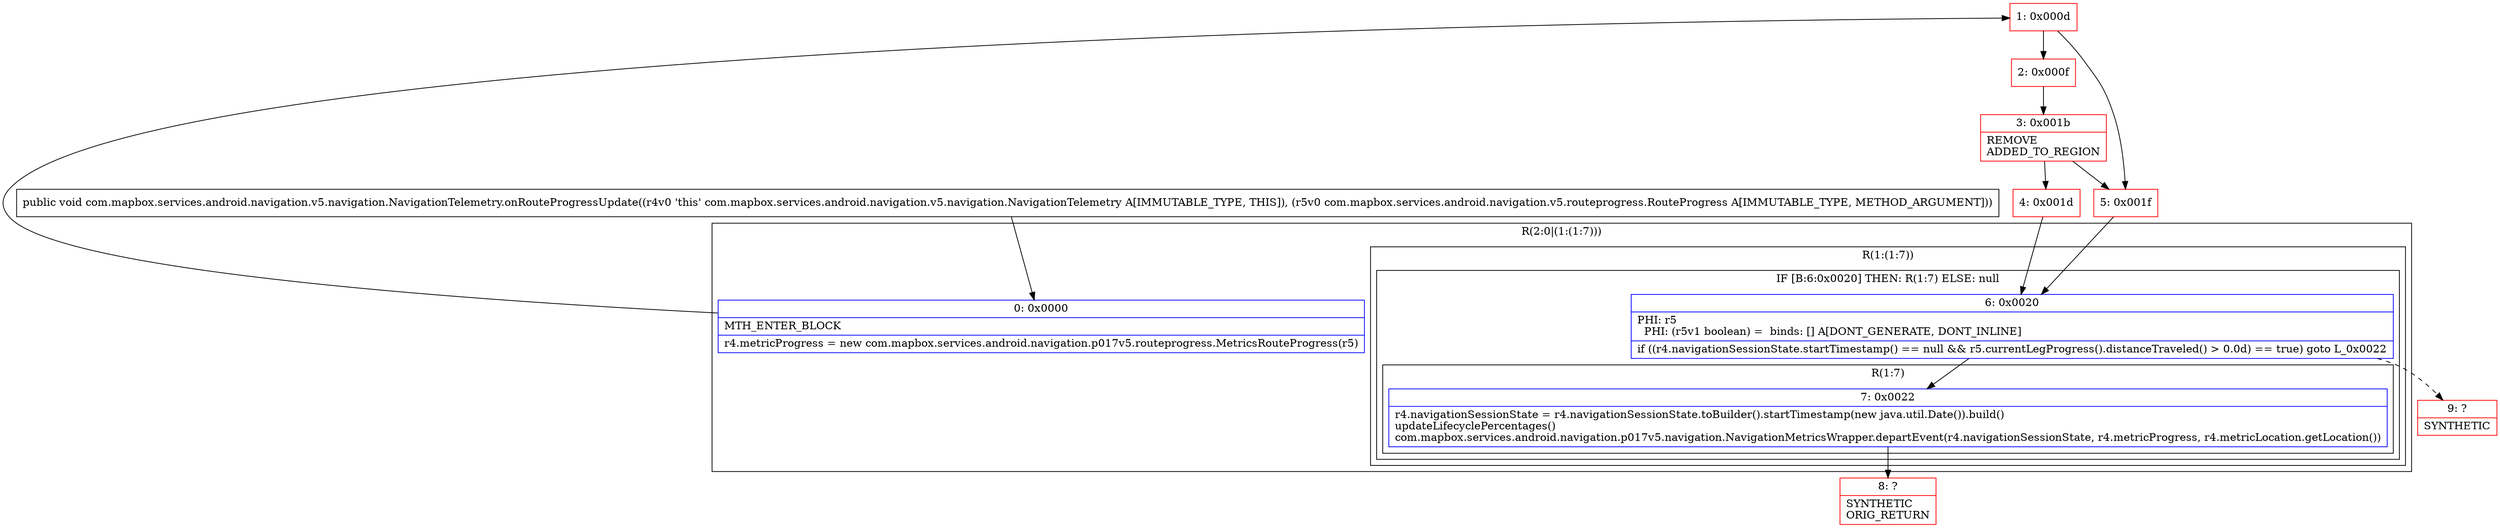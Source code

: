 digraph "CFG forcom.mapbox.services.android.navigation.v5.navigation.NavigationTelemetry.onRouteProgressUpdate(Lcom\/mapbox\/services\/android\/navigation\/v5\/routeprogress\/RouteProgress;)V" {
subgraph cluster_Region_251473631 {
label = "R(2:0|(1:(1:7)))";
node [shape=record,color=blue];
Node_0 [shape=record,label="{0\:\ 0x0000|MTH_ENTER_BLOCK\l|r4.metricProgress = new com.mapbox.services.android.navigation.p017v5.routeprogress.MetricsRouteProgress(r5)\l}"];
subgraph cluster_Region_1446648134 {
label = "R(1:(1:7))";
node [shape=record,color=blue];
subgraph cluster_IfRegion_1806426461 {
label = "IF [B:6:0x0020] THEN: R(1:7) ELSE: null";
node [shape=record,color=blue];
Node_6 [shape=record,label="{6\:\ 0x0020|PHI: r5 \l  PHI: (r5v1 boolean) =  binds: [] A[DONT_GENERATE, DONT_INLINE]\l|if ((r4.navigationSessionState.startTimestamp() == null && r5.currentLegProgress().distanceTraveled() \> 0.0d) == true) goto L_0x0022\l}"];
subgraph cluster_Region_1774830169 {
label = "R(1:7)";
node [shape=record,color=blue];
Node_7 [shape=record,label="{7\:\ 0x0022|r4.navigationSessionState = r4.navigationSessionState.toBuilder().startTimestamp(new java.util.Date()).build()\lupdateLifecyclePercentages()\lcom.mapbox.services.android.navigation.p017v5.navigation.NavigationMetricsWrapper.departEvent(r4.navigationSessionState, r4.metricProgress, r4.metricLocation.getLocation())\l}"];
}
}
}
}
Node_1 [shape=record,color=red,label="{1\:\ 0x000d}"];
Node_2 [shape=record,color=red,label="{2\:\ 0x000f}"];
Node_3 [shape=record,color=red,label="{3\:\ 0x001b|REMOVE\lADDED_TO_REGION\l}"];
Node_4 [shape=record,color=red,label="{4\:\ 0x001d}"];
Node_5 [shape=record,color=red,label="{5\:\ 0x001f}"];
Node_8 [shape=record,color=red,label="{8\:\ ?|SYNTHETIC\lORIG_RETURN\l}"];
Node_9 [shape=record,color=red,label="{9\:\ ?|SYNTHETIC\l}"];
MethodNode[shape=record,label="{public void com.mapbox.services.android.navigation.v5.navigation.NavigationTelemetry.onRouteProgressUpdate((r4v0 'this' com.mapbox.services.android.navigation.v5.navigation.NavigationTelemetry A[IMMUTABLE_TYPE, THIS]), (r5v0 com.mapbox.services.android.navigation.v5.routeprogress.RouteProgress A[IMMUTABLE_TYPE, METHOD_ARGUMENT])) }"];
MethodNode -> Node_0;
Node_0 -> Node_1;
Node_6 -> Node_7;
Node_6 -> Node_9[style=dashed];
Node_7 -> Node_8;
Node_1 -> Node_2;
Node_1 -> Node_5;
Node_2 -> Node_3;
Node_3 -> Node_4;
Node_3 -> Node_5;
Node_4 -> Node_6;
Node_5 -> Node_6;
}

